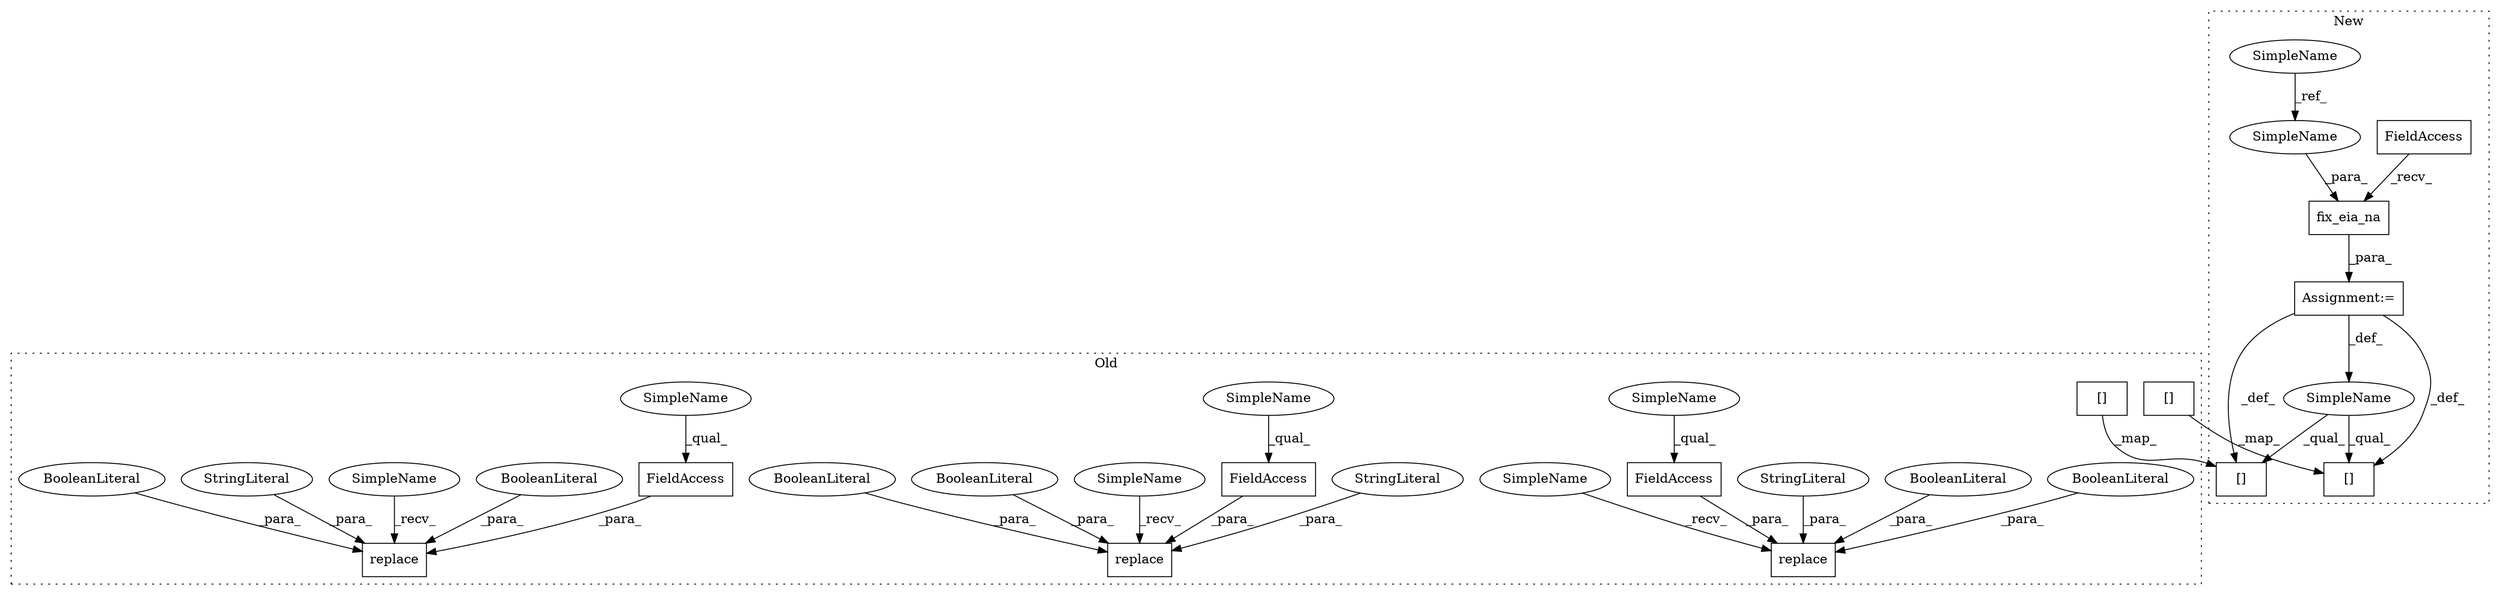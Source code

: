 digraph G {
subgraph cluster0 {
1 [label="replace" a="32" s="4438,4470" l="8,1" shape="box"];
4 [label="FieldAccess" a="22" s="4451" l="9" shape="box"];
5 [label="BooleanLiteral" a="9" s="4461" l="4" shape="ellipse"];
6 [label="BooleanLiteral" a="9" s="4466" l="4" shape="ellipse"];
8 [label="StringLiteral" a="45" s="4446" l="4" shape="ellipse"];
9 [label="FieldAccess" a="22" s="4407" l="9" shape="box"];
11 [label="replace" a="32" s="4344,4379" l="8,1" shape="box"];
12 [label="FieldAccess" a="22" s="4360" l="9" shape="box"];
13 [label="replace" a="32" s="4391,4426" l="8,1" shape="box"];
14 [label="BooleanLiteral" a="9" s="4370" l="4" shape="ellipse"];
15 [label="BooleanLiteral" a="9" s="4422" l="4" shape="ellipse"];
16 [label="BooleanLiteral" a="9" s="4375" l="4" shape="ellipse"];
17 [label="BooleanLiteral" a="9" s="4417" l="4" shape="ellipse"];
18 [label="StringLiteral" a="45" s="4352" l="7" shape="ellipse"];
19 [label="StringLiteral" a="45" s="4399" l="7" shape="ellipse"];
20 [label="[]" a="2" s="5307,5328" l="5,1" shape="box"];
24 [label="[]" a="2" s="5158,5169" l="5,1" shape="box"];
26 [label="SimpleName" a="42" s="4407" l="5" shape="ellipse"];
27 [label="SimpleName" a="42" s="4360" l="5" shape="ellipse"];
28 [label="SimpleName" a="42" s="4451" l="5" shape="ellipse"];
29 [label="SimpleName" a="42" s="4386" l="4" shape="ellipse"];
30 [label="SimpleName" a="42" s="4339" l="4" shape="ellipse"];
31 [label="SimpleName" a="42" s="4433" l="4" shape="ellipse"];
label = "Old";
style="dotted";
}
subgraph cluster1 {
2 [label="fix_eia_na" a="32" s="4115,4130" l="11,1" shape="box"];
3 [label="FieldAccess" a="22" s="4102" l="12" shape="box"];
7 [label="Assignment:=" a="7" s="4101" l="1" shape="box"];
10 [label="SimpleName" a="42" s="4060" l="4" shape="ellipse"];
21 [label="[]" a="2" s="4967,4988" l="5,1" shape="box"];
22 [label="SimpleName" a="42" s="4097" l="4" shape="ellipse"];
23 [label="[]" a="2" s="4818,4829" l="5,1" shape="box"];
25 [label="SimpleName" a="42" s="4126" l="4" shape="ellipse"];
label = "New";
style="dotted";
}
2 -> 7 [label="_para_"];
3 -> 2 [label="_recv_"];
4 -> 1 [label="_para_"];
5 -> 1 [label="_para_"];
6 -> 1 [label="_para_"];
7 -> 22 [label="_def_"];
7 -> 23 [label="_def_"];
7 -> 21 [label="_def_"];
8 -> 1 [label="_para_"];
9 -> 13 [label="_para_"];
10 -> 25 [label="_ref_"];
12 -> 11 [label="_para_"];
14 -> 11 [label="_para_"];
15 -> 13 [label="_para_"];
16 -> 11 [label="_para_"];
17 -> 13 [label="_para_"];
18 -> 11 [label="_para_"];
19 -> 13 [label="_para_"];
20 -> 21 [label="_map_"];
22 -> 23 [label="_qual_"];
22 -> 21 [label="_qual_"];
24 -> 23 [label="_map_"];
25 -> 2 [label="_para_"];
26 -> 9 [label="_qual_"];
27 -> 12 [label="_qual_"];
28 -> 4 [label="_qual_"];
29 -> 13 [label="_recv_"];
30 -> 11 [label="_recv_"];
31 -> 1 [label="_recv_"];
}